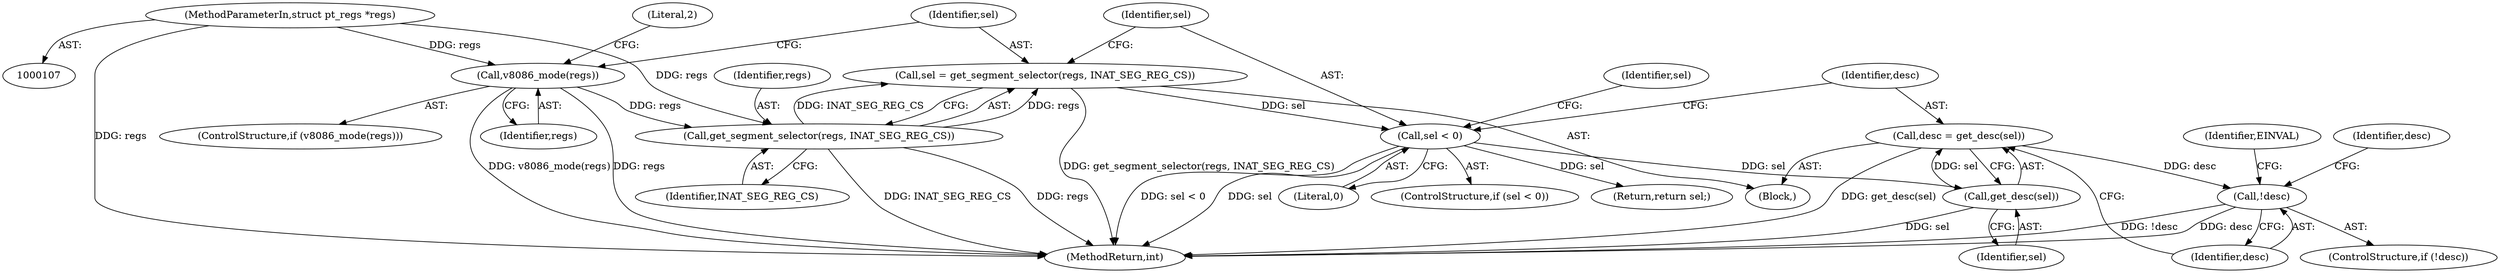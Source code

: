 digraph "1_linux_de9f869616dd95e95c00bdd6b0fcd3421e8a4323_1@pointer" {
"1000130" [label="(Call,desc = get_desc(sel))"];
"1000132" [label="(Call,get_desc(sel))"];
"1000125" [label="(Call,sel < 0)"];
"1000119" [label="(Call,sel = get_segment_selector(regs, INAT_SEG_REG_CS))"];
"1000121" [label="(Call,get_segment_selector(regs, INAT_SEG_REG_CS))"];
"1000113" [label="(Call,v8086_mode(regs))"];
"1000108" [label="(MethodParameterIn,struct pt_regs *regs)"];
"1000135" [label="(Call,!desc)"];
"1000117" [label="(Literal,2)"];
"1000119" [label="(Call,sel = get_segment_selector(regs, INAT_SEG_REG_CS))"];
"1000108" [label="(MethodParameterIn,struct pt_regs *regs)"];
"1000123" [label="(Identifier,INAT_SEG_REG_CS)"];
"1000136" [label="(Identifier,desc)"];
"1000135" [label="(Call,!desc)"];
"1000129" [label="(Identifier,sel)"];
"1000113" [label="(Call,v8086_mode(regs))"];
"1000112" [label="(ControlStructure,if (v8086_mode(regs)))"];
"1000131" [label="(Identifier,desc)"];
"1000133" [label="(Identifier,sel)"];
"1000134" [label="(ControlStructure,if (!desc))"];
"1000122" [label="(Identifier,regs)"];
"1000128" [label="(Return,return sel;)"];
"1000126" [label="(Identifier,sel)"];
"1000125" [label="(Call,sel < 0)"];
"1000132" [label="(Call,get_desc(sel))"];
"1000139" [label="(Identifier,EINVAL)"];
"1000120" [label="(Identifier,sel)"];
"1000127" [label="(Literal,0)"];
"1000114" [label="(Identifier,regs)"];
"1000130" [label="(Call,desc = get_desc(sel))"];
"1000121" [label="(Call,get_segment_selector(regs, INAT_SEG_REG_CS))"];
"1000182" [label="(MethodReturn,int)"];
"1000109" [label="(Block,)"];
"1000124" [label="(ControlStructure,if (sel < 0))"];
"1000144" [label="(Identifier,desc)"];
"1000130" -> "1000109"  [label="AST: "];
"1000130" -> "1000132"  [label="CFG: "];
"1000131" -> "1000130"  [label="AST: "];
"1000132" -> "1000130"  [label="AST: "];
"1000136" -> "1000130"  [label="CFG: "];
"1000130" -> "1000182"  [label="DDG: get_desc(sel)"];
"1000132" -> "1000130"  [label="DDG: sel"];
"1000130" -> "1000135"  [label="DDG: desc"];
"1000132" -> "1000133"  [label="CFG: "];
"1000133" -> "1000132"  [label="AST: "];
"1000132" -> "1000182"  [label="DDG: sel"];
"1000125" -> "1000132"  [label="DDG: sel"];
"1000125" -> "1000124"  [label="AST: "];
"1000125" -> "1000127"  [label="CFG: "];
"1000126" -> "1000125"  [label="AST: "];
"1000127" -> "1000125"  [label="AST: "];
"1000129" -> "1000125"  [label="CFG: "];
"1000131" -> "1000125"  [label="CFG: "];
"1000125" -> "1000182"  [label="DDG: sel < 0"];
"1000125" -> "1000182"  [label="DDG: sel"];
"1000119" -> "1000125"  [label="DDG: sel"];
"1000125" -> "1000128"  [label="DDG: sel"];
"1000119" -> "1000109"  [label="AST: "];
"1000119" -> "1000121"  [label="CFG: "];
"1000120" -> "1000119"  [label="AST: "];
"1000121" -> "1000119"  [label="AST: "];
"1000126" -> "1000119"  [label="CFG: "];
"1000119" -> "1000182"  [label="DDG: get_segment_selector(regs, INAT_SEG_REG_CS)"];
"1000121" -> "1000119"  [label="DDG: regs"];
"1000121" -> "1000119"  [label="DDG: INAT_SEG_REG_CS"];
"1000121" -> "1000123"  [label="CFG: "];
"1000122" -> "1000121"  [label="AST: "];
"1000123" -> "1000121"  [label="AST: "];
"1000121" -> "1000182"  [label="DDG: INAT_SEG_REG_CS"];
"1000121" -> "1000182"  [label="DDG: regs"];
"1000113" -> "1000121"  [label="DDG: regs"];
"1000108" -> "1000121"  [label="DDG: regs"];
"1000113" -> "1000112"  [label="AST: "];
"1000113" -> "1000114"  [label="CFG: "];
"1000114" -> "1000113"  [label="AST: "];
"1000117" -> "1000113"  [label="CFG: "];
"1000120" -> "1000113"  [label="CFG: "];
"1000113" -> "1000182"  [label="DDG: regs"];
"1000113" -> "1000182"  [label="DDG: v8086_mode(regs)"];
"1000108" -> "1000113"  [label="DDG: regs"];
"1000108" -> "1000107"  [label="AST: "];
"1000108" -> "1000182"  [label="DDG: regs"];
"1000135" -> "1000134"  [label="AST: "];
"1000135" -> "1000136"  [label="CFG: "];
"1000136" -> "1000135"  [label="AST: "];
"1000139" -> "1000135"  [label="CFG: "];
"1000144" -> "1000135"  [label="CFG: "];
"1000135" -> "1000182"  [label="DDG: !desc"];
"1000135" -> "1000182"  [label="DDG: desc"];
}
